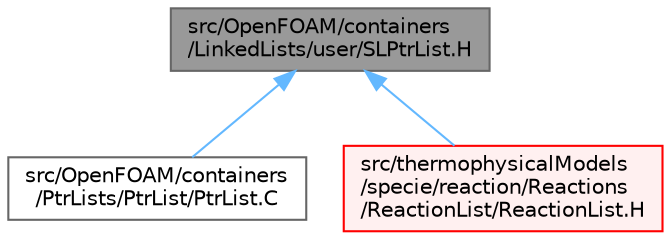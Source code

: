 digraph "src/OpenFOAM/containers/LinkedLists/user/SLPtrList.H"
{
 // LATEX_PDF_SIZE
  bgcolor="transparent";
  edge [fontname=Helvetica,fontsize=10,labelfontname=Helvetica,labelfontsize=10];
  node [fontname=Helvetica,fontsize=10,shape=box,height=0.2,width=0.4];
  Node1 [id="Node000001",label="src/OpenFOAM/containers\l/LinkedLists/user/SLPtrList.H",height=0.2,width=0.4,color="gray40", fillcolor="grey60", style="filled", fontcolor="black",tooltip="Non-intrusive singly-linked pointer list."];
  Node1 -> Node2 [id="edge1_Node000001_Node000002",dir="back",color="steelblue1",style="solid",tooltip=" "];
  Node2 [id="Node000002",label="src/OpenFOAM/containers\l/PtrLists/PtrList/PtrList.C",height=0.2,width=0.4,color="grey40", fillcolor="white", style="filled",URL="$PtrList_8C.html",tooltip=" "];
  Node1 -> Node3 [id="edge2_Node000001_Node000003",dir="back",color="steelblue1",style="solid",tooltip=" "];
  Node3 [id="Node000003",label="src/thermophysicalModels\l/specie/reaction/Reactions\l/ReactionList/ReactionList.H",height=0.2,width=0.4,color="red", fillcolor="#FFF0F0", style="filled",URL="$ReactionList_8H.html",tooltip=" "];
}
